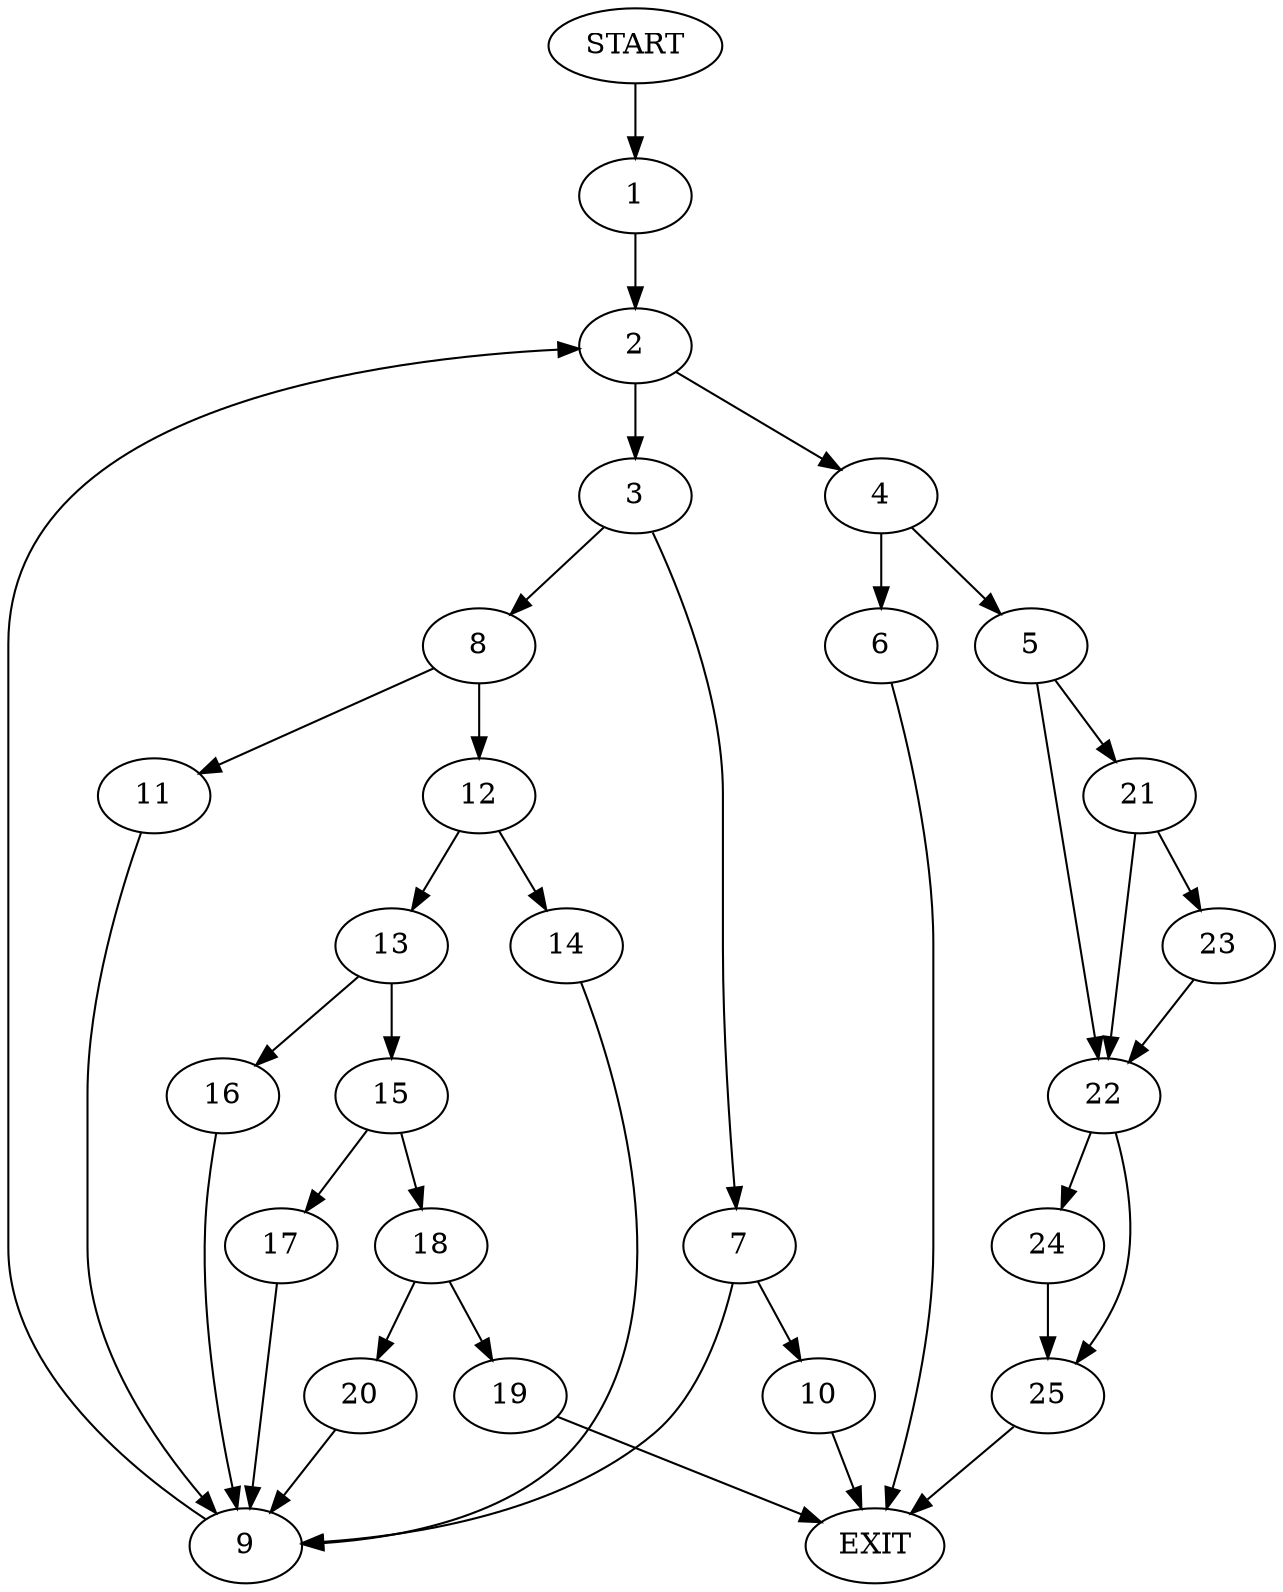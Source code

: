 digraph {
0 [label="START"]
26 [label="EXIT"]
0 -> 1
1 -> 2
2 -> 3
2 -> 4
4 -> 5
4 -> 6
3 -> 7
3 -> 8
7 -> 9
7 -> 10
8 -> 11
8 -> 12
10 -> 26
9 -> 2
11 -> 9
12 -> 13
12 -> 14
14 -> 9
13 -> 15
13 -> 16
15 -> 17
15 -> 18
16 -> 9
17 -> 9
18 -> 19
18 -> 20
20 -> 9
19 -> 26
5 -> 21
5 -> 22
6 -> 26
21 -> 22
21 -> 23
22 -> 24
22 -> 25
23 -> 22
24 -> 25
25 -> 26
}
